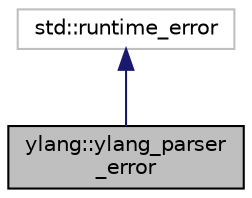 digraph "ylang::ylang_parser_error"
{
 // LATEX_PDF_SIZE
  edge [fontname="Helvetica",fontsize="10",labelfontname="Helvetica",labelfontsize="10"];
  node [fontname="Helvetica",fontsize="10",shape=record];
  Node1 [label="ylang::ylang_parser\l_error",height=0.2,width=0.4,color="black", fillcolor="grey75", style="filled", fontcolor="black",tooltip="Class used to throw parser errors with line and column information with help to specify which part of..."];
  Node2 -> Node1 [dir="back",color="midnightblue",fontsize="10",style="solid"];
  Node2 [label="std::runtime_error",height=0.2,width=0.4,color="grey75", fillcolor="white", style="filled",tooltip=" "];
}
